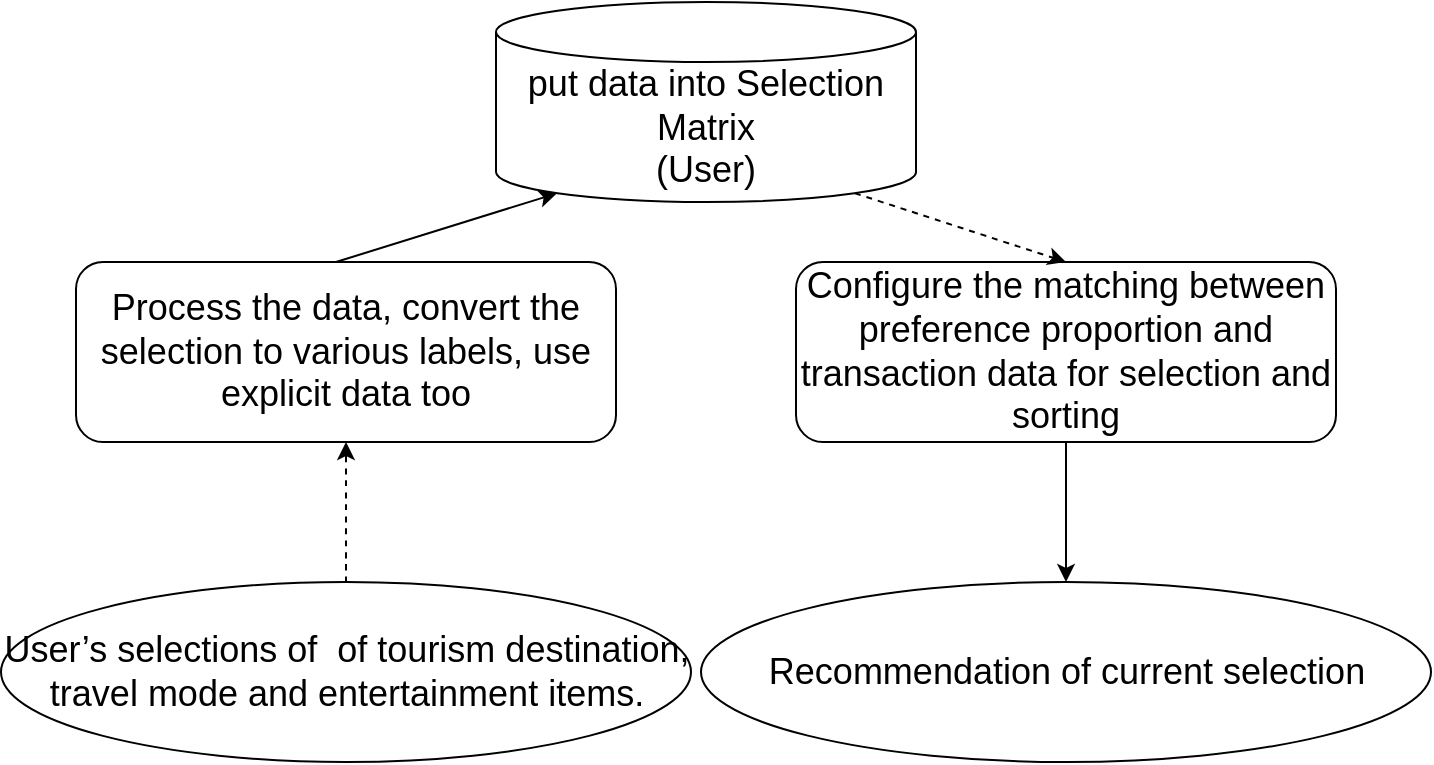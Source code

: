 <mxfile version="20.5.3" type="device"><diagram id="LZrDDD5F4yc8d-NglmBr" name="Page-1"><mxGraphModel dx="1550" dy="835" grid="1" gridSize="10" guides="1" tooltips="1" connect="1" arrows="1" fold="1" page="1" pageScale="1" pageWidth="827" pageHeight="1169" math="0" shadow="0"><root><mxCell id="0"/><mxCell id="1" parent="0"/><mxCell id="uih6wWxLggDF8DYx_wms-1" value="&lt;font style=&quot;font-size: 18px;&quot;&gt;Configure the matching between preference proportion and transaction data for selection and sorting&lt;/font&gt;" style="rounded=1;whiteSpace=wrap;html=1;" vertex="1" parent="1"><mxGeometry x="430" y="280" width="270" height="90" as="geometry"/></mxCell><mxCell id="uih6wWxLggDF8DYx_wms-5" value="&lt;font style=&quot;font-size: 18px;&quot;&gt;Process the data, convert the selection to various labels, use explicit data too&lt;/font&gt;" style="rounded=1;whiteSpace=wrap;html=1;" vertex="1" parent="1"><mxGeometry x="70" y="280" width="270" height="90" as="geometry"/></mxCell><mxCell id="uih6wWxLggDF8DYx_wms-8" value="&lt;font style=&quot;font-size: 18px;&quot;&gt;put data into Selection Matrix&lt;br&gt;(User)&lt;/font&gt;" style="shape=cylinder3;whiteSpace=wrap;html=1;boundedLbl=1;backgroundOutline=1;size=15;" vertex="1" parent="1"><mxGeometry x="280" y="150" width="210" height="100" as="geometry"/></mxCell><mxCell id="uih6wWxLggDF8DYx_wms-9" value="" style="endArrow=classic;html=1;fontSize=18;entryX=0.145;entryY=1;entryDx=0;entryDy=-4.35;entryPerimeter=0;curved=1;" edge="1" parent="1" target="uih6wWxLggDF8DYx_wms-8"><mxGeometry width="50" height="50" relative="1" as="geometry"><mxPoint x="200" y="280" as="sourcePoint"/><mxPoint x="250" y="230" as="targetPoint"/></mxGeometry></mxCell><mxCell id="uih6wWxLggDF8DYx_wms-10" value="" style="endArrow=classic;html=1;rounded=0;fontSize=18;exitX=0.5;exitY=1;exitDx=0;exitDy=0;entryX=0.5;entryY=0;entryDx=0;entryDy=0;" edge="1" parent="1" source="uih6wWxLggDF8DYx_wms-1" target="uih6wWxLggDF8DYx_wms-14"><mxGeometry width="50" height="50" relative="1" as="geometry"><mxPoint x="379.55" y="434.35" as="sourcePoint"/><mxPoint x="580" y="420" as="targetPoint"/></mxGeometry></mxCell><mxCell id="uih6wWxLggDF8DYx_wms-11" value="" style="endArrow=classic;html=1;fontSize=18;curved=1;entryX=0.5;entryY=1;entryDx=0;entryDy=0;dashed=1;exitX=0.5;exitY=0;exitDx=0;exitDy=0;" edge="1" parent="1" source="uih6wWxLggDF8DYx_wms-13" target="uih6wWxLggDF8DYx_wms-5"><mxGeometry width="50" height="50" relative="1" as="geometry"><mxPoint x="190" y="420" as="sourcePoint"/><mxPoint x="270" y="410" as="targetPoint"/></mxGeometry></mxCell><mxCell id="uih6wWxLggDF8DYx_wms-12" value="" style="endArrow=classic;html=1;fontSize=18;curved=1;exitX=0.855;exitY=1;exitDx=0;exitDy=-4.35;entryX=0.5;entryY=0;entryDx=0;entryDy=0;dashed=1;exitPerimeter=0;" edge="1" parent="1" source="uih6wWxLggDF8DYx_wms-8" target="uih6wWxLggDF8DYx_wms-1"><mxGeometry width="50" height="50" relative="1" as="geometry"><mxPoint x="600" y="235" as="sourcePoint"/><mxPoint x="600" y="165" as="targetPoint"/></mxGeometry></mxCell><mxCell id="uih6wWxLggDF8DYx_wms-13" value="&lt;div&gt;&lt;br&gt;&lt;/div&gt;&lt;div&gt;User’s selections of&amp;nbsp; of tourism destination, travel mode and entertainment items.&lt;/div&gt;&lt;div&gt;&lt;br style=&quot;font-size: 12px;&quot;&gt;&lt;/div&gt;" style="ellipse;whiteSpace=wrap;html=1;fontSize=18;" vertex="1" parent="1"><mxGeometry x="32.5" y="440" width="345" height="90" as="geometry"/></mxCell><mxCell id="uih6wWxLggDF8DYx_wms-14" value="Recommendation of current&amp;nbsp;selection" style="ellipse;whiteSpace=wrap;html=1;fontSize=18;" vertex="1" parent="1"><mxGeometry x="382.5" y="440" width="365" height="90" as="geometry"/></mxCell></root></mxGraphModel></diagram></mxfile>